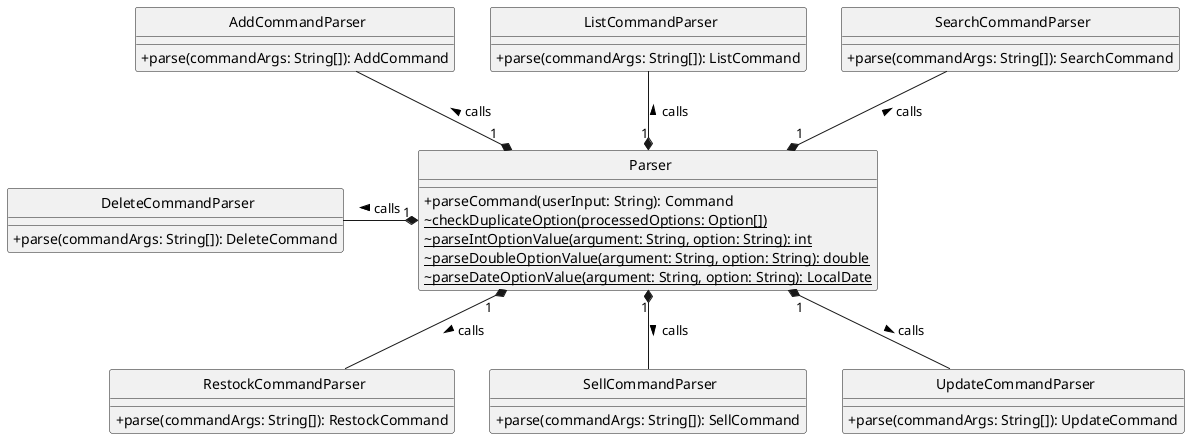 @startuml

skinparam classAttributeIconSize 0
skinparam CircledCharacterFontSize 0
skinparam CircledCharacterRadius 0

class Parser {
    + parseCommand(userInput: String): Command
    ~ checkDuplicateOption(processedOptions: Option[]) {static}
    ~ parseIntOptionValue(argument: String, option: String): int {static}
    ~ parseDoubleOptionValue(argument: String, option: String): double {static}
    ~ parseDateOptionValue(argument: String, option: String): LocalDate {static}
}

class AddCommandParser {
    + parse(commandArgs: String[]): AddCommand
}

class ListCommandParser {
    + parse(commandArgs: String[]): ListCommand
}

class RestockCommandParser {
    + parse(commandArgs: String[]): RestockCommand
}

class SearchCommandParser {
    + parse(commandArgs: String[]): SearchCommand
}

class SellCommandParser {
    + parse(commandArgs: String[]): SellCommand
}

class UpdateCommandParser {
    + parse(commandArgs: String[]): UpdateCommand
}

class DeleteCommandParser {
    + parse(commandArgs: String[]): DeleteCommand
}

AddCommandParser --* "1" Parser : < calls
SearchCommandParser --* "1" Parser : < calls
ListCommandParser --* "1" Parser : < calls

Parser "1" *-- RestockCommandParser : > calls
Parser "1" *-- SellCommandParser : > calls
Parser "1" *-- UpdateCommandParser : > calls

DeleteCommandParser -r-* "1" Parser : < calls

@enduml

